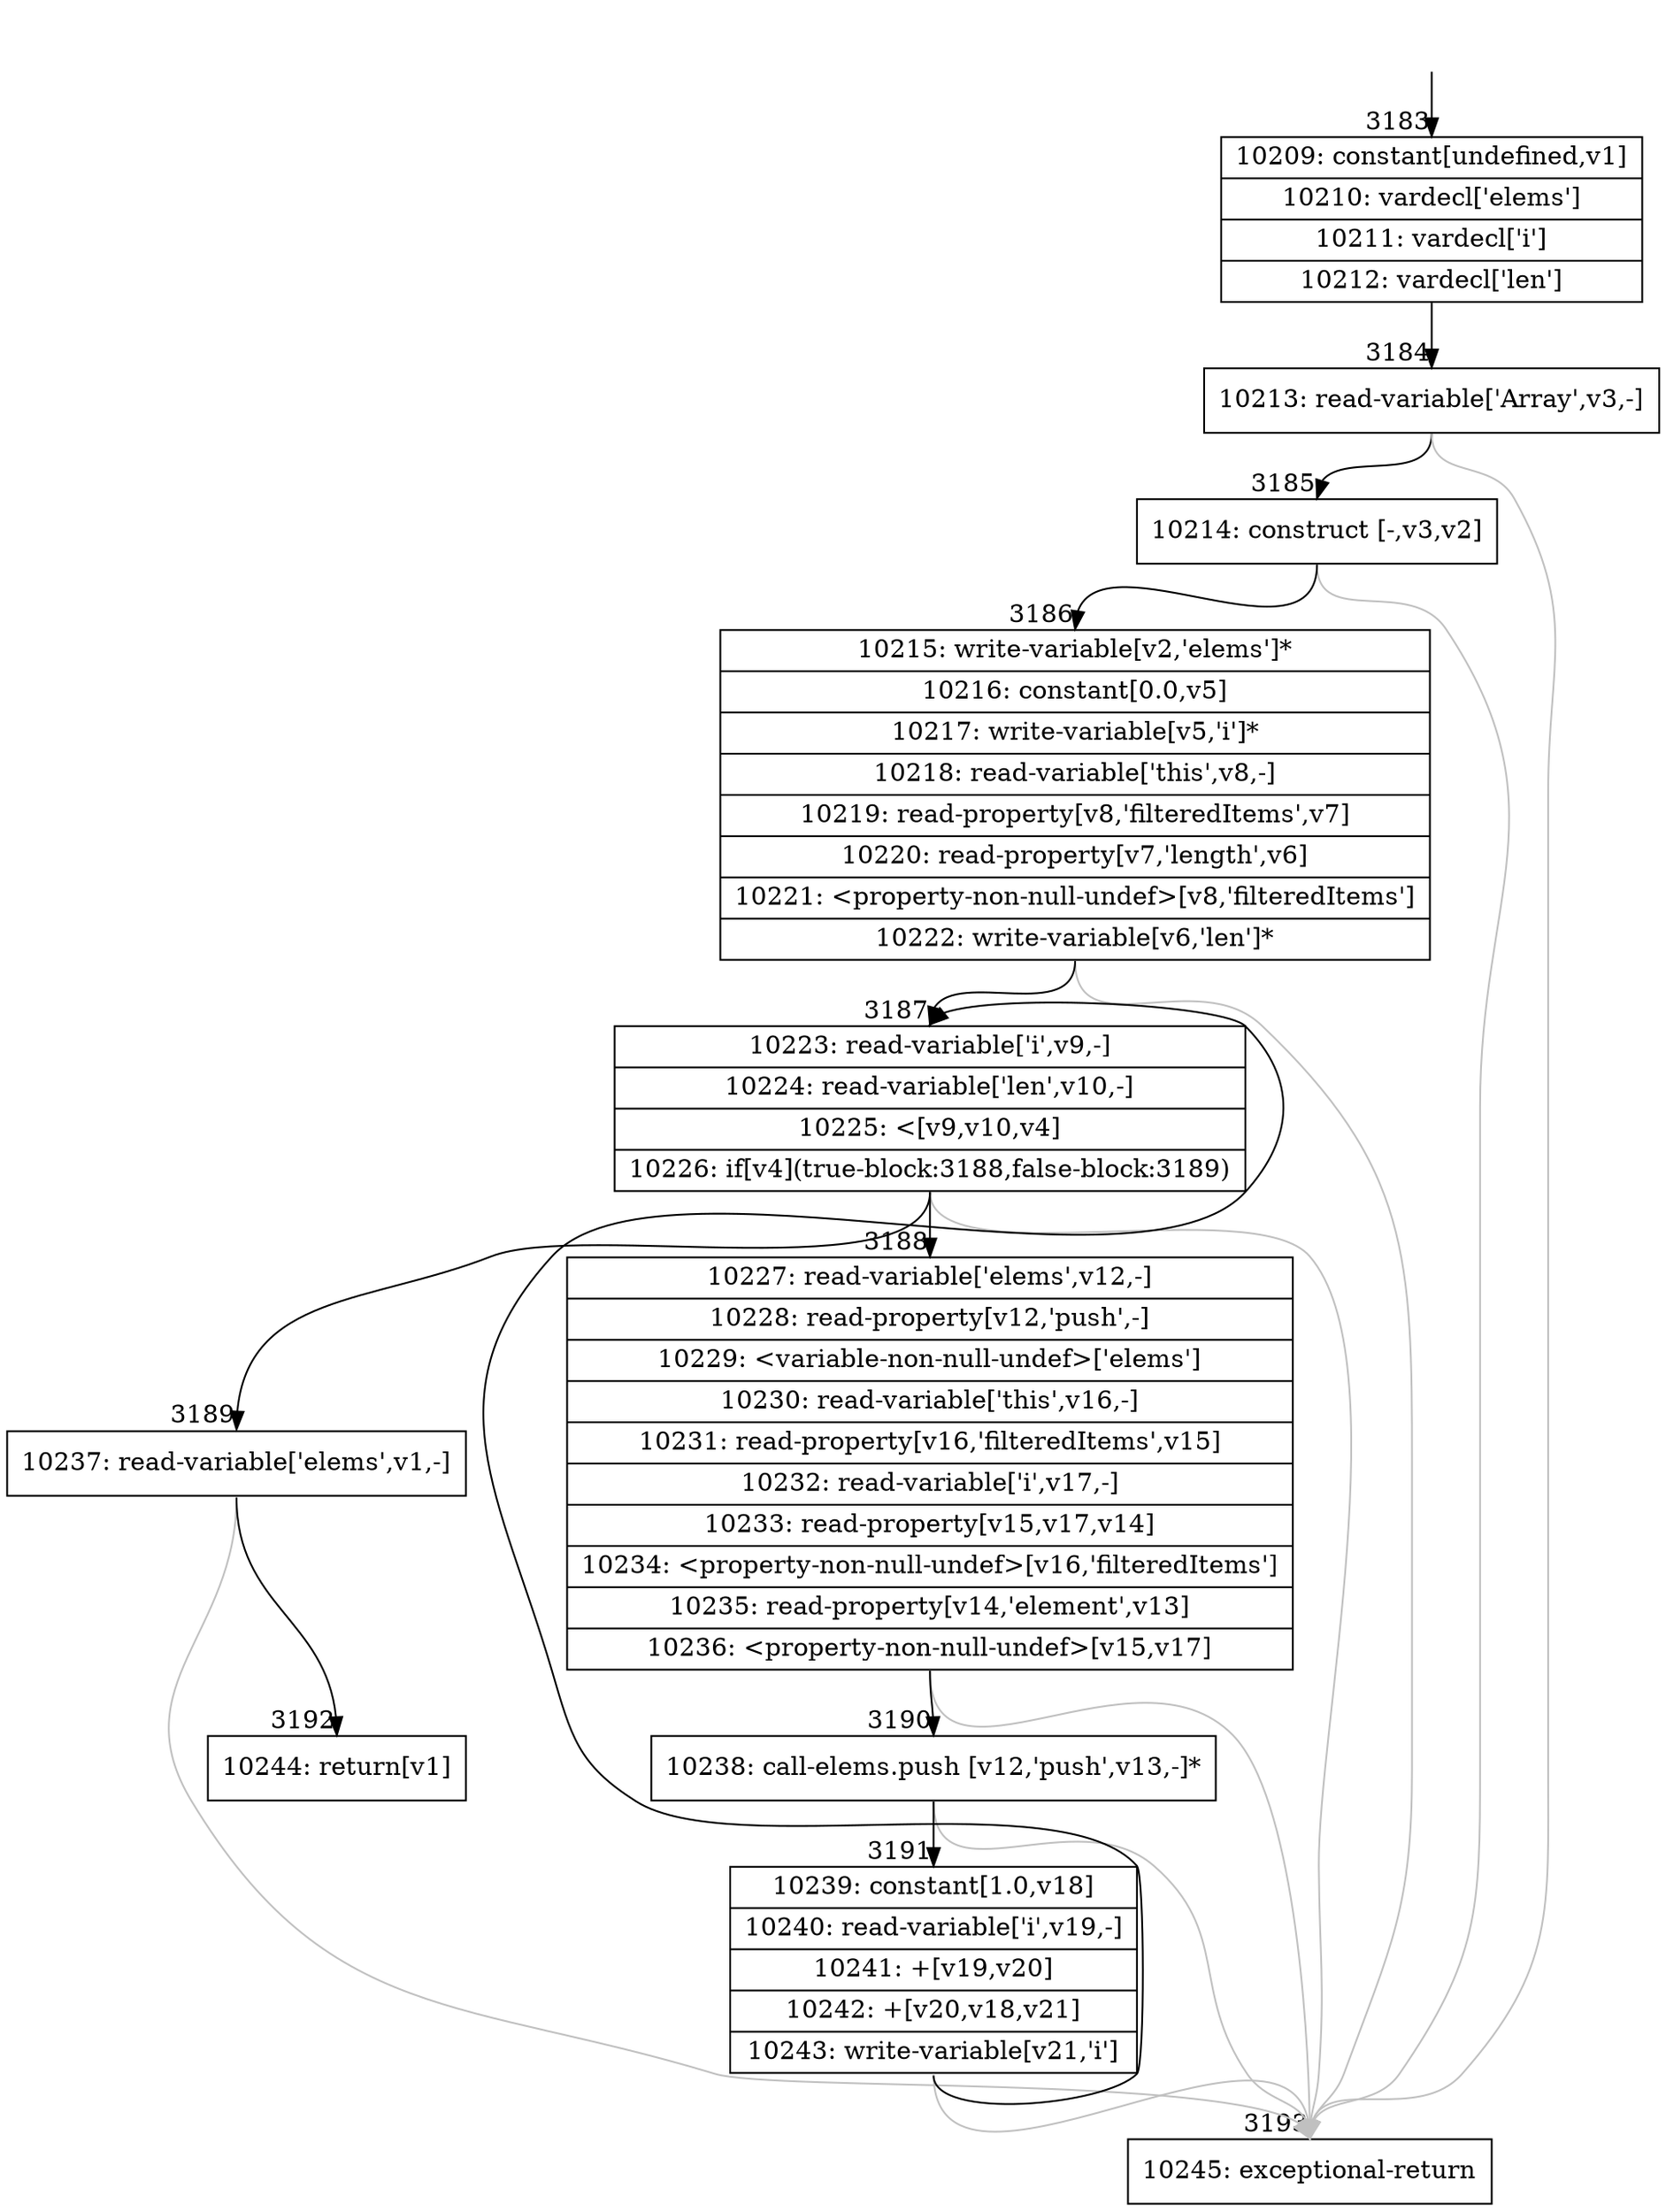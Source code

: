 digraph {
rankdir="TD"
BB_entry298[shape=none,label=""];
BB_entry298 -> BB3183 [tailport=s, headport=n, headlabel="    3183"]
BB3183 [shape=record label="{10209: constant[undefined,v1]|10210: vardecl['elems']|10211: vardecl['i']|10212: vardecl['len']}" ] 
BB3183 -> BB3184 [tailport=s, headport=n, headlabel="      3184"]
BB3184 [shape=record label="{10213: read-variable['Array',v3,-]}" ] 
BB3184 -> BB3185 [tailport=s, headport=n, headlabel="      3185"]
BB3184 -> BB3193 [tailport=s, headport=n, color=gray, headlabel="      3193"]
BB3185 [shape=record label="{10214: construct [-,v3,v2]}" ] 
BB3185 -> BB3186 [tailport=s, headport=n, headlabel="      3186"]
BB3185 -> BB3193 [tailport=s, headport=n, color=gray]
BB3186 [shape=record label="{10215: write-variable[v2,'elems']*|10216: constant[0.0,v5]|10217: write-variable[v5,'i']*|10218: read-variable['this',v8,-]|10219: read-property[v8,'filteredItems',v7]|10220: read-property[v7,'length',v6]|10221: \<property-non-null-undef\>[v8,'filteredItems']|10222: write-variable[v6,'len']*}" ] 
BB3186 -> BB3187 [tailport=s, headport=n, headlabel="      3187"]
BB3186 -> BB3193 [tailport=s, headport=n, color=gray]
BB3187 [shape=record label="{10223: read-variable['i',v9,-]|10224: read-variable['len',v10,-]|10225: \<[v9,v10,v4]|10226: if[v4](true-block:3188,false-block:3189)}" ] 
BB3187 -> BB3188 [tailport=s, headport=n, headlabel="      3188"]
BB3187 -> BB3189 [tailport=s, headport=n, headlabel="      3189"]
BB3187 -> BB3193 [tailport=s, headport=n, color=gray]
BB3188 [shape=record label="{10227: read-variable['elems',v12,-]|10228: read-property[v12,'push',-]|10229: \<variable-non-null-undef\>['elems']|10230: read-variable['this',v16,-]|10231: read-property[v16,'filteredItems',v15]|10232: read-variable['i',v17,-]|10233: read-property[v15,v17,v14]|10234: \<property-non-null-undef\>[v16,'filteredItems']|10235: read-property[v14,'element',v13]|10236: \<property-non-null-undef\>[v15,v17]}" ] 
BB3188 -> BB3190 [tailport=s, headport=n, headlabel="      3190"]
BB3188 -> BB3193 [tailport=s, headport=n, color=gray]
BB3189 [shape=record label="{10237: read-variable['elems',v1,-]}" ] 
BB3189 -> BB3192 [tailport=s, headport=n, headlabel="      3192"]
BB3189 -> BB3193 [tailport=s, headport=n, color=gray]
BB3190 [shape=record label="{10238: call-elems.push [v12,'push',v13,-]*}" ] 
BB3190 -> BB3191 [tailport=s, headport=n, headlabel="      3191"]
BB3190 -> BB3193 [tailport=s, headport=n, color=gray]
BB3191 [shape=record label="{10239: constant[1.0,v18]|10240: read-variable['i',v19,-]|10241: +[v19,v20]|10242: +[v20,v18,v21]|10243: write-variable[v21,'i']}" ] 
BB3191 -> BB3187 [tailport=s, headport=n]
BB3191 -> BB3193 [tailport=s, headport=n, color=gray]
BB3192 [shape=record label="{10244: return[v1]}" ] 
BB3193 [shape=record label="{10245: exceptional-return}" ] 
//#$~ 4251
}
